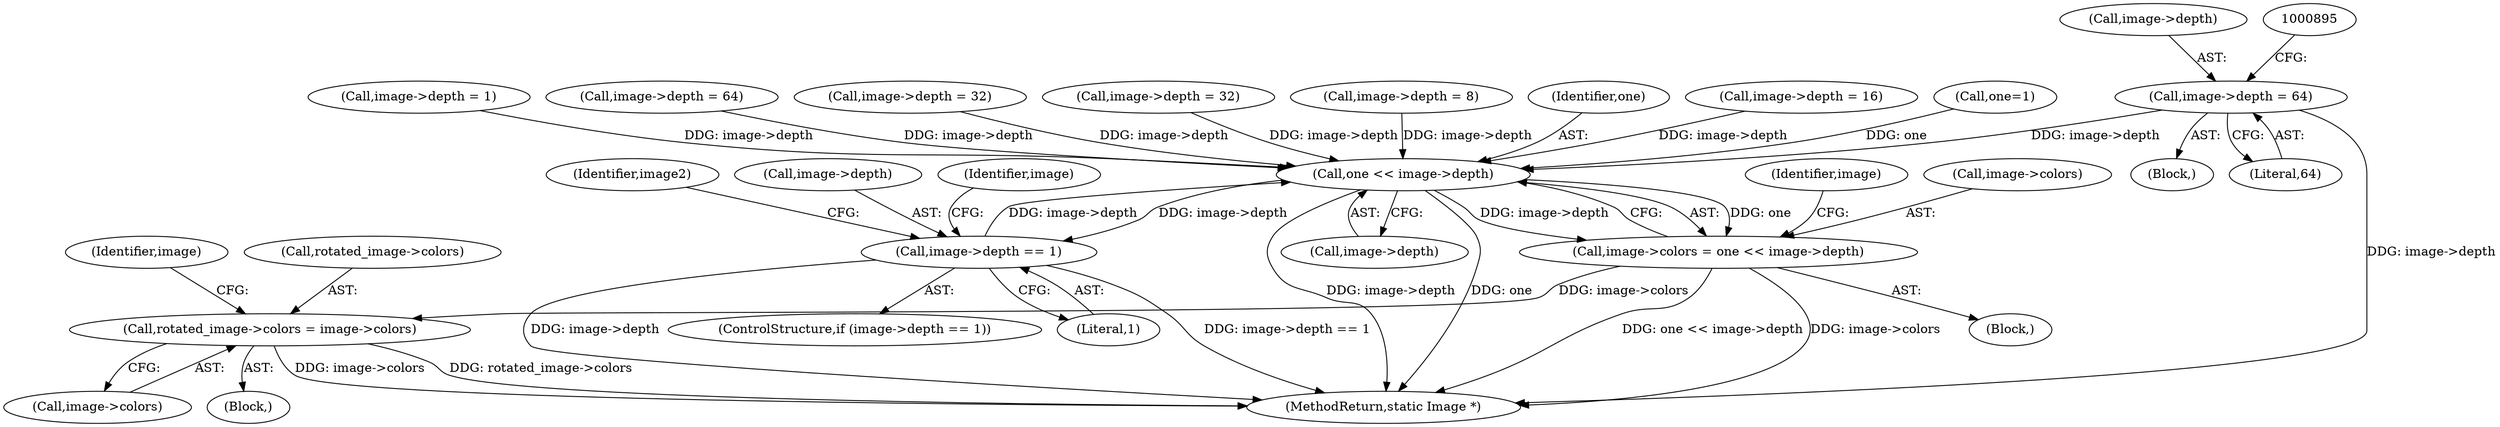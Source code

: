 digraph "0_ImageMagick_f3b483e8b054c50149912523b4773687e18afe25@pointer" {
"1000889" [label="(Call,image->depth = 64)"];
"1000965" [label="(Call,one << image->depth)"];
"1000961" [label="(Call,image->colors = one << image->depth)"];
"1001510" [label="(Call,rotated_image->colors = image->colors)"];
"1001454" [label="(Call,image->depth == 1)"];
"1000780" [label="(Call,image->depth = 8)"];
"1001461" [label="(Identifier,image)"];
"1001511" [label="(Call,rotated_image->colors)"];
"1000966" [label="(Identifier,one)"];
"1000798" [label="(Call,image->depth = 16)"];
"1000967" [label="(Call,image->depth)"];
"1001519" [label="(Identifier,image)"];
"1001466" [label="(Identifier,image2)"];
"1001781" [label="(MethodReturn,static Image *)"];
"1000889" [label="(Call,image->depth = 64)"];
"1001483" [label="(Block,)"];
"1000958" [label="(Call,one=1)"];
"1001458" [label="(Literal,1)"];
"1000974" [label="(Identifier,image)"];
"1000890" [label="(Call,image->depth)"];
"1000962" [label="(Call,image->colors)"];
"1000774" [label="(Call,image->depth = 1)"];
"1000838" [label="(Call,image->depth = 64)"];
"1001454" [label="(Call,image->depth == 1)"];
"1001455" [label="(Call,image->depth)"];
"1000818" [label="(Call,image->depth = 32)"];
"1001514" [label="(Call,image->colors)"];
"1000893" [label="(Literal,64)"];
"1001510" [label="(Call,rotated_image->colors = image->colors)"];
"1000961" [label="(Call,image->colors = one << image->depth)"];
"1000762" [label="(Block,)"];
"1000965" [label="(Call,one << image->depth)"];
"1000382" [label="(Block,)"];
"1001453" [label="(ControlStructure,if (image->depth == 1))"];
"1000857" [label="(Call,image->depth = 32)"];
"1000889" -> "1000762"  [label="AST: "];
"1000889" -> "1000893"  [label="CFG: "];
"1000890" -> "1000889"  [label="AST: "];
"1000893" -> "1000889"  [label="AST: "];
"1000895" -> "1000889"  [label="CFG: "];
"1000889" -> "1001781"  [label="DDG: image->depth"];
"1000889" -> "1000965"  [label="DDG: image->depth"];
"1000965" -> "1000961"  [label="AST: "];
"1000965" -> "1000967"  [label="CFG: "];
"1000966" -> "1000965"  [label="AST: "];
"1000967" -> "1000965"  [label="AST: "];
"1000961" -> "1000965"  [label="CFG: "];
"1000965" -> "1001781"  [label="DDG: image->depth"];
"1000965" -> "1001781"  [label="DDG: one"];
"1000965" -> "1000961"  [label="DDG: one"];
"1000965" -> "1000961"  [label="DDG: image->depth"];
"1000958" -> "1000965"  [label="DDG: one"];
"1000857" -> "1000965"  [label="DDG: image->depth"];
"1000780" -> "1000965"  [label="DDG: image->depth"];
"1000798" -> "1000965"  [label="DDG: image->depth"];
"1001454" -> "1000965"  [label="DDG: image->depth"];
"1000818" -> "1000965"  [label="DDG: image->depth"];
"1000838" -> "1000965"  [label="DDG: image->depth"];
"1000774" -> "1000965"  [label="DDG: image->depth"];
"1000965" -> "1001454"  [label="DDG: image->depth"];
"1000961" -> "1000382"  [label="AST: "];
"1000962" -> "1000961"  [label="AST: "];
"1000974" -> "1000961"  [label="CFG: "];
"1000961" -> "1001781"  [label="DDG: one << image->depth"];
"1000961" -> "1001781"  [label="DDG: image->colors"];
"1000961" -> "1001510"  [label="DDG: image->colors"];
"1001510" -> "1001483"  [label="AST: "];
"1001510" -> "1001514"  [label="CFG: "];
"1001511" -> "1001510"  [label="AST: "];
"1001514" -> "1001510"  [label="AST: "];
"1001519" -> "1001510"  [label="CFG: "];
"1001510" -> "1001781"  [label="DDG: rotated_image->colors"];
"1001510" -> "1001781"  [label="DDG: image->colors"];
"1001454" -> "1001453"  [label="AST: "];
"1001454" -> "1001458"  [label="CFG: "];
"1001455" -> "1001454"  [label="AST: "];
"1001458" -> "1001454"  [label="AST: "];
"1001461" -> "1001454"  [label="CFG: "];
"1001466" -> "1001454"  [label="CFG: "];
"1001454" -> "1001781"  [label="DDG: image->depth"];
"1001454" -> "1001781"  [label="DDG: image->depth == 1"];
}
